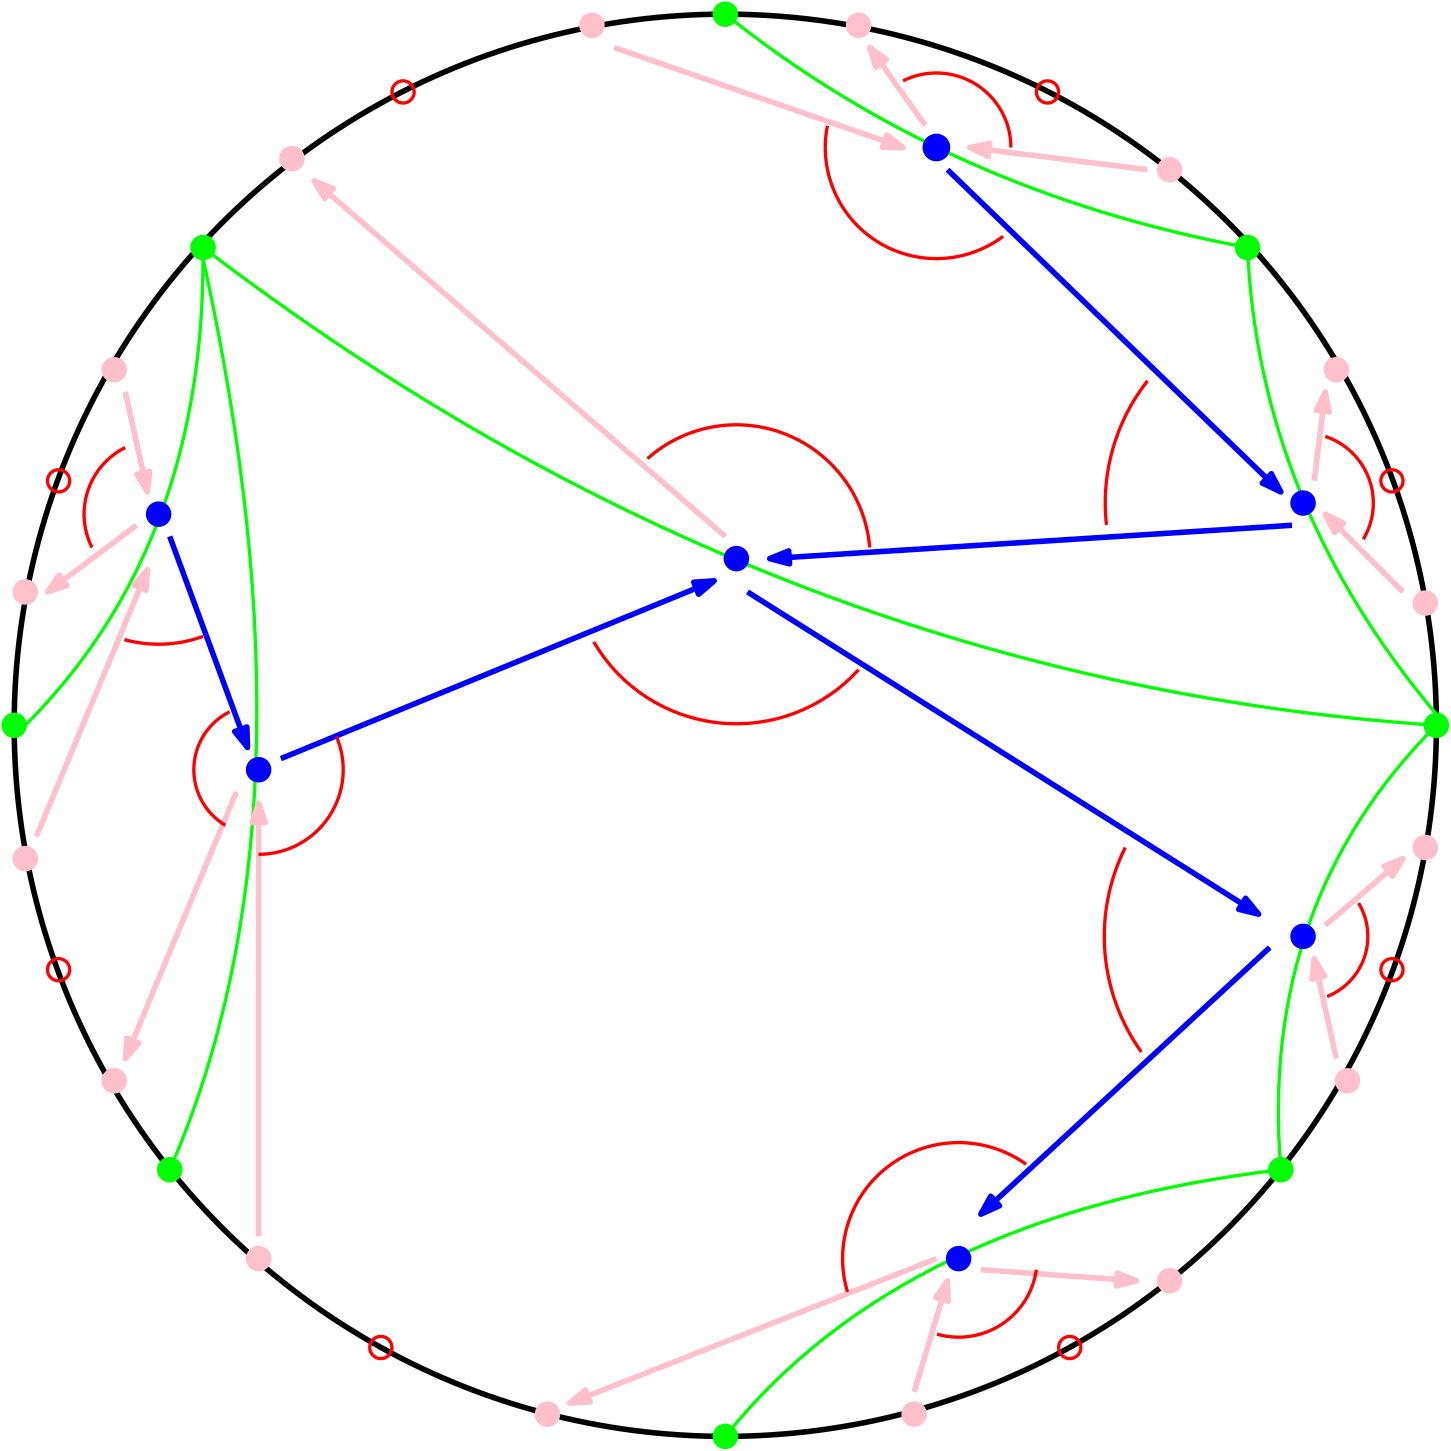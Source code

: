 <?xml version="1.0"?>
<!DOCTYPE ipe SYSTEM "ipe.dtd">
<ipe version="70107" creator="Ipe 7.1.10">
<info created="D:20190604115927" modified="D:20190611104112"/>
<ipestyle name="basic">
<symbol name="arrow/arc(spx)">
<path stroke="sym-stroke" fill="sym-stroke" pen="sym-pen">
0 0 m
-1 0.333 l
-1 -0.333 l
h
</path>
</symbol>
<symbol name="arrow/farc(spx)">
<path stroke="sym-stroke" fill="white" pen="sym-pen">
0 0 m
-1 0.333 l
-1 -0.333 l
h
</path>
</symbol>
<symbol name="arrow/ptarc(spx)">
<path stroke="sym-stroke" fill="sym-stroke" pen="sym-pen">
0 0 m
-1 0.333 l
-0.8 0 l
-1 -0.333 l
h
</path>
</symbol>
<symbol name="arrow/fptarc(spx)">
<path stroke="sym-stroke" fill="white" pen="sym-pen">
0 0 m
-1 0.333 l
-0.8 0 l
-1 -0.333 l
h
</path>
</symbol>
<symbol name="mark/circle(sx)" transformations="translations">
<path fill="sym-stroke">
0.6 0 0 0.6 0 0 e
0.4 0 0 0.4 0 0 e
</path>
</symbol>
<symbol name="mark/disk(sx)" transformations="translations">
<path fill="sym-stroke">
0.6 0 0 0.6 0 0 e
</path>
</symbol>
<symbol name="mark/fdisk(sfx)" transformations="translations">
<group>
<path fill="sym-fill">
0.5 0 0 0.5 0 0 e
</path>
<path fill="sym-stroke" fillrule="eofill">
0.6 0 0 0.6 0 0 e
0.4 0 0 0.4 0 0 e
</path>
</group>
</symbol>
<symbol name="mark/box(sx)" transformations="translations">
<path fill="sym-stroke" fillrule="eofill">
-0.6 -0.6 m
0.6 -0.6 l
0.6 0.6 l
-0.6 0.6 l
h
-0.4 -0.4 m
0.4 -0.4 l
0.4 0.4 l
-0.4 0.4 l
h
</path>
</symbol>
<symbol name="mark/square(sx)" transformations="translations">
<path fill="sym-stroke">
-0.6 -0.6 m
0.6 -0.6 l
0.6 0.6 l
-0.6 0.6 l
h
</path>
</symbol>
<symbol name="mark/fsquare(sfx)" transformations="translations">
<group>
<path fill="sym-fill">
-0.5 -0.5 m
0.5 -0.5 l
0.5 0.5 l
-0.5 0.5 l
h
</path>
<path fill="sym-stroke" fillrule="eofill">
-0.6 -0.6 m
0.6 -0.6 l
0.6 0.6 l
-0.6 0.6 l
h
-0.4 -0.4 m
0.4 -0.4 l
0.4 0.4 l
-0.4 0.4 l
h
</path>
</group>
</symbol>
<symbol name="mark/cross(sx)" transformations="translations">
<group>
<path fill="sym-stroke">
-0.43 -0.57 m
0.57 0.43 l
0.43 0.57 l
-0.57 -0.43 l
h
</path>
<path fill="sym-stroke">
-0.43 0.57 m
0.57 -0.43 l
0.43 -0.57 l
-0.57 0.43 l
h
</path>
</group>
</symbol>
<symbol name="arrow/fnormal(spx)">
<path stroke="sym-stroke" fill="white" pen="sym-pen">
0 0 m
-1 0.333 l
-1 -0.333 l
h
</path>
</symbol>
<symbol name="arrow/pointed(spx)">
<path stroke="sym-stroke" fill="sym-stroke" pen="sym-pen">
0 0 m
-1 0.333 l
-0.8 0 l
-1 -0.333 l
h
</path>
</symbol>
<symbol name="arrow/fpointed(spx)">
<path stroke="sym-stroke" fill="white" pen="sym-pen">
0 0 m
-1 0.333 l
-0.8 0 l
-1 -0.333 l
h
</path>
</symbol>
<symbol name="arrow/linear(spx)">
<path stroke="sym-stroke" pen="sym-pen">
-1 0.333 m
0 0 l
-1 -0.333 l
</path>
</symbol>
<symbol name="arrow/fdouble(spx)">
<path stroke="sym-stroke" fill="white" pen="sym-pen">
0 0 m
-1 0.333 l
-1 -0.333 l
h
-1 0 m
-2 0.333 l
-2 -0.333 l
h
</path>
</symbol>
<symbol name="arrow/double(spx)">
<path stroke="sym-stroke" fill="sym-stroke" pen="sym-pen">
0 0 m
-1 0.333 l
-1 -0.333 l
h
-1 0 m
-2 0.333 l
-2 -0.333 l
h
</path>
</symbol>
<pen name="heavier" value="0.8"/>
<pen name="fat" value="1.2"/>
<pen name="ultrafat" value="2"/>
<symbolsize name="large" value="5"/>
<symbolsize name="small" value="2"/>
<symbolsize name="tiny" value="1.1"/>
<arrowsize name="large" value="10"/>
<arrowsize name="small" value="5"/>
<arrowsize name="tiny" value="3"/>
<color name="red" value="1 0 0"/>
<color name="green" value="0 1 0"/>
<color name="blue" value="0 0 1"/>
<color name="yellow" value="1 1 0"/>
<color name="orange" value="1 0.647 0"/>
<color name="gold" value="1 0.843 0"/>
<color name="purple" value="0.627 0.125 0.941"/>
<color name="gray" value="0.745"/>
<color name="brown" value="0.647 0.165 0.165"/>
<color name="navy" value="0 0 0.502"/>
<color name="pink" value="1 0.753 0.796"/>
<color name="seagreen" value="0.18 0.545 0.341"/>
<color name="turquoise" value="0.251 0.878 0.816"/>
<color name="violet" value="0.933 0.51 0.933"/>
<color name="darkblue" value="0 0 0.545"/>
<color name="darkcyan" value="0 0.545 0.545"/>
<color name="darkgray" value="0.663"/>
<color name="darkgreen" value="0 0.392 0"/>
<color name="darkmagenta" value="0.545 0 0.545"/>
<color name="darkorange" value="1 0.549 0"/>
<color name="darkred" value="0.545 0 0"/>
<color name="lightblue" value="0.678 0.847 0.902"/>
<color name="lightcyan" value="0.878 1 1"/>
<color name="lightgray" value="0.827"/>
<color name="lightgreen" value="0.565 0.933 0.565"/>
<color name="lightyellow" value="1 1 0.878"/>
<dashstyle name="dashed" value="[4] 0"/>
<dashstyle name="dotted" value="[1 3] 0"/>
<dashstyle name="dash dotted" value="[4 2 1 2] 0"/>
<dashstyle name="dash dot dotted" value="[4 2 1 2 1 2] 0"/>
<textsize name="large" value="\large"/>
<textsize name="Large" value="\Large"/>
<textsize name="LARGE" value="\LARGE"/>
<textsize name="huge" value="\huge"/>
<textsize name="Huge" value="\Huge"/>
<textsize name="small" value="\small"/>
<textsize name="footnote" value="\footnotesize"/>
<textsize name="tiny" value="\tiny"/>
<textstyle name="center" begin="\begin{center}" end="\end{center}"/>
<textstyle name="itemize" begin="\begin{itemize}" end="\end{itemize}"/>
<textstyle name="item" begin="\begin{itemize}\item{}" end="\end{itemize}"/>
<gridsize name="4 pts" value="4"/>
<gridsize name="8 pts (~3 mm)" value="8"/>
<gridsize name="16 pts (~6 mm)" value="16"/>
<gridsize name="32 pts (~12 mm)" value="32"/>
<gridsize name="10 pts (~3.5 mm)" value="10"/>
<gridsize name="20 pts (~7 mm)" value="20"/>
<gridsize name="14 pts (~5 mm)" value="14"/>
<gridsize name="28 pts (~10 mm)" value="28"/>
<gridsize name="56 pts (~20 mm)" value="56"/>
<anglesize name="90 deg" value="90"/>
<anglesize name="60 deg" value="60"/>
<anglesize name="45 deg" value="45"/>
<anglesize name="30 deg" value="30"/>
<anglesize name="22.5 deg" value="22.5"/>
<opacity name="10%" value="0.1"/>
<opacity name="30%" value="0.3"/>
<opacity name="50%" value="0.5"/>
<opacity name="75%" value="0.75"/>
<tiling name="falling" angle="-60" step="4" width="1"/>
<tiling name="rising" angle="30" step="4" width="1"/>
</ipestyle>
<page>
<layer name="alpha"/>
<view layers="alpha" active="alpha"/>
<path layer="alpha" stroke="black" pen="ultrafat">
256 0 0 256 304 400 e
</path>
<path stroke="green" fill="green" pen="fat">
4 0 0 4 304 656 e
</path>
<path stroke="green" fill="green" pen="fat">
4 0 0 4 560 400 e
</path>
<path stroke="green" fill="green" pen="fat">
4 0 0 4 48 400 e
</path>
<path stroke="green" fill="green" pen="fat">
4 0 0 4 304 144 e
</path>
<path stroke="green" fill="green" pen="fat">
4 0 0 4 116 572 e
</path>
<path stroke="green" fill="green" pen="fat">
4 0 0 4 492 572 e
</path>
<path stroke="green" fill="green" pen="fat">
4 0 0 4 504 240 e
</path>
<path stroke="green" fill="green" pen="fat">
4 0 0 4 104 240 e
</path>
<path stroke="red" pen="fat">
4 0 0 4 180 176 e
</path>
<path stroke="red" pen="fat">
4 0 0 4 428 176 e
</path>
<path stroke="red" pen="fat">
4 0 0 4 64 312 e
</path>
<path stroke="red" pen="fat">
4 0 0 4 544 312 e
</path>
<path stroke="red" pen="fat">
4 0 0 4 64 488 e
</path>
<path stroke="red" pen="fat">
4 0 0 4 544 488 e
</path>
<path stroke="red" pen="fat">
4 0 0 4 420 628 e
</path>
<path stroke="red" pen="fat">
4 0 0 4 188 628 e
</path>
<path stroke="green" pen="fat">
116 568 m
116 464
52 400 c
</path>
<path stroke="green" pen="fat">
116 568 m
160 368
104 240 c
</path>
<path stroke="green" pen="fat">
304 144 m
368 224
504 240 c
</path>
<path stroke="green" pen="fat">
504 240 m
496 336
560 400 c
</path>
<path stroke="green" pen="fat">
116 572 m
320 416
560 400 c
</path>
<path stroke="green" pen="fat">
304 656 m
384 592
492 572 c
</path>
<path stroke="green" pen="fat">
492 572 m
496 480
560 404 c
</path>
<path stroke="blue" fill="blue" pen="fat">
4 0 0 4 308 460 e
</path>
<path stroke="blue" fill="blue" pen="fat">
4 0 0 4 136 384 e
</path>
<path stroke="blue" fill="blue" pen="fat">
4 0 0 4 100 476 e
</path>
<path stroke="blue" fill="blue" pen="fat">
4 0 0 4 388 208 e
</path>
<path stroke="blue" fill="blue" pen="fat">
4 0 0 4 512 324 e
</path>
<path stroke="blue" fill="blue" pen="fat">
4 0 0 4 512 480 e
</path>
<path stroke="blue" fill="blue" pen="ultrafat">
4 0 0 4 380 608 e
</path>
<path stroke="blue" fill="blue" pen="ultrafat" arrow="normal/normal">
384 600 m
504 484 l
</path>
<path stroke="blue" fill="blue" pen="ultrafat" arrow="normal/normal">
508 472 m
320 460 l
</path>
<path stroke="blue" fill="blue" pen="ultrafat" arrow="normal/normal">
312 448 m
496 332 l
</path>
<path stroke="blue" fill="blue" pen="ultrafat" arrow="normal/normal">
500 320 m
396 224 l
</path>
<path stroke="blue" fill="blue" pen="ultrafat" arrow="normal/normal">
104 468 m
132 392 l
</path>
<path stroke="blue" fill="blue" pen="ultrafat" arrow="normal/normal">
144 388 m
300 452 l
</path>
<path stroke="red" pen="fat">
352 420 m
59.4643 0 0 -59.4643 308 460 256.636 430.038 a
</path>
<path stroke="red" pen="fat">
456 524 m
71.218 0 0 71.218 512 480 441.218 472.135 a
</path>
<path stroke="red" pen="fat">
448 356 m
71.5542 0 0 71.5542 512 324 453.774 282.41 a
</path>
<path stroke="pink" fill="pink" pen="fat">
4 0 0 4 256 652 e
</path>
<path stroke="pink" fill="pink" pen="fat">
4 0 0 4 352 652 e
</path>
<path stroke="pink" fill="pink" pen="fat">
4 0 0 4 464 600 e
</path>
<path stroke="pink" fill="pink" pen="fat">
4 0 0 4 524 528 e
</path>
<path stroke="pink" fill="pink" pen="fat">
4 0 0 4 556 444 e
</path>
<path stroke="pink" fill="pink" pen="fat">
4 0 0 4 556 356 e
</path>
<path stroke="pink" fill="pink" pen="fat">
4 0 0 4 528 272 e
</path>
<path stroke="pink" fill="pink" pen="fat">
4 0 0 4 464 200 e
</path>
<path stroke="pink" fill="pink" pen="fat">
4 0 0 4 372 152 e
</path>
<path stroke="pink" fill="pink" pen="fat">
4 0 0 4 240 152 e
</path>
<path stroke="pink" fill="pink" pen="fat">
4 0 0 4 136 208 e
</path>
<path stroke="pink" fill="pink" pen="fat">
4 0 0 4 84 272 e
</path>
<path stroke="pink" fill="pink" pen="fat">
4 0 0 4 52 352 e
</path>
<path stroke="pink" fill="pink" pen="fat">
4 0 0 4 52 448 e
</path>
<path stroke="pink" fill="pink" pen="fat">
4 0 0 4 84 528 e
</path>
<path stroke="pink" fill="pink" pen="fat">
4 0 0 4 148 604 e
</path>
<path stroke="pink" fill="pink" pen="ultrafat" arrow="normal/normal">
88 520 m
96 484 l
</path>
<path stroke="pink" fill="pink" pen="ultrafat" arrow="normal/normal">
92 472 m
60 448 l
</path>
<path stroke="pink" fill="pink" pen="ultrafat" arrow="normal/normal">
56 360 m
96 456 l
</path>
<path stroke="pink" fill="pink" pen="ultrafat" arrow="normal/normal">
128 376 m
88 280 l
</path>
<path stroke="pink" fill="pink" pen="ultrafat" arrow="normal/normal">
304 468 m
156 596 l
</path>
<path stroke="pink" fill="pink" pen="ultrafat" arrow="normal/normal">
264 644 m
368 608 l
</path>
<path stroke="pink" fill="pink" pen="ultrafat" arrow="normal/normal">
376 616 m
356 644 l
</path>
<path stroke="pink" fill="pink" pen="ultrafat" arrow="normal/normal">
456 600 m
392 608 l
</path>
<path stroke="pink" fill="pink" pen="ultrafat" arrow="normal/normal">
516 488 m
520 520 l
</path>
<path stroke="pink" fill="pink" pen="ultrafat" arrow="normal/normal">
548 448 m
520 476 l
</path>
<path stroke="pink" fill="pink" pen="ultrafat" arrow="normal/normal">
520 328 m
548 352 l
</path>
<path stroke="pink" fill="pink" pen="ultrafat" arrow="normal/normal">
524 280 m
516 316 l
</path>
<path stroke="pink" fill="pink" pen="ultrafat" arrow="normal/normal">
396 204 m
452 200 l
</path>
<path stroke="pink" fill="pink" pen="ultrafat" arrow="normal/normal">
372 160 m
384 200 l
</path>
<path stroke="pink" fill="pink" pen="ultrafat" arrow="normal/normal">
380 208 m
248 156 l
</path>
<path stroke="pink" fill="pink" pen="ultrafat" arrow="normal/normal">
136 216 m
136 372 l
</path>
<path stroke="red" pen="fat">
164 396 m
30.4631 0 0 -30.4631 136 384 136 353.537 a
</path>
<path stroke="red" pen="fat">
124 364 m
23.3238 0 0 -23.3238 136 384 125.569 404.861 a
</path>
<path stroke="red" pen="fat">
116 432 m
46.8188 0 0 -46.8188 100 476 87.6812 430.831 a
</path>
<path stroke="red" pen="fat">
416 204 m
28.2843 0 0 -28.2843 388 208 380.23 180.804 a
</path>
<path stroke="red" pen="fat">
348 196 m
41.7612 0 0 -41.7612 388 208 412.273 241.983 a
</path>
<path stroke="red" pen="fat">
532 336 m
23.3238 0 0 -23.3238 512 324 520.662 302.344 a
</path>
<path stroke="red" pen="fat">
76 464 m
26.8328 0 0 -26.8328 100 476 88 500 a
</path>
<path stroke="red" pen="fat">
520 504 m
25.2982 0 0 -25.2982 512 480 533.693 466.984 a
</path>
<path stroke="red" pen="fat">
404 576 m
40 0 0 -40 380 608 340.777 615.845 a
</path>
<path stroke="red" pen="fat">
276 496 m
48.1664 0 0 -48.1664 308 460 356 464 a
</path>
<path stroke="red" pen="fat">
368 632 m
26.8328 0 0 -26.8328 380 608 406.833 608 a
</path>
</page>
</ipe>

